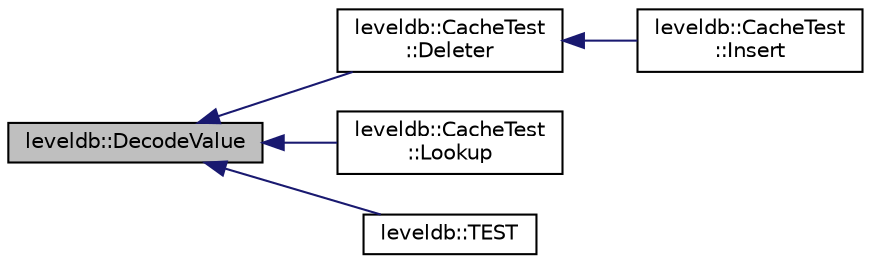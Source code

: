 digraph "leveldb::DecodeValue"
{
  edge [fontname="Helvetica",fontsize="10",labelfontname="Helvetica",labelfontsize="10"];
  node [fontname="Helvetica",fontsize="10",shape=record];
  rankdir="LR";
  Node1 [label="leveldb::DecodeValue",height=0.2,width=0.4,color="black", fillcolor="grey75", style="filled" fontcolor="black"];
  Node1 -> Node2 [dir="back",color="midnightblue",fontsize="10",style="solid"];
  Node2 [label="leveldb::CacheTest\l::Deleter",height=0.2,width=0.4,color="black", fillcolor="white", style="filled",URL="$classleveldb_1_1_cache_test.html#aa8d3ce31a1995da33810f2b5320089ab"];
  Node2 -> Node3 [dir="back",color="midnightblue",fontsize="10",style="solid"];
  Node3 [label="leveldb::CacheTest\l::Insert",height=0.2,width=0.4,color="black", fillcolor="white", style="filled",URL="$classleveldb_1_1_cache_test.html#ad7fc76253a92137e62aede17322c7286"];
  Node1 -> Node4 [dir="back",color="midnightblue",fontsize="10",style="solid"];
  Node4 [label="leveldb::CacheTest\l::Lookup",height=0.2,width=0.4,color="black", fillcolor="white", style="filled",URL="$classleveldb_1_1_cache_test.html#a90d19cd6098f10f809f0c3b94e8b3fc6"];
  Node1 -> Node5 [dir="back",color="midnightblue",fontsize="10",style="solid"];
  Node5 [label="leveldb::TEST",height=0.2,width=0.4,color="black", fillcolor="white", style="filled",URL="$namespaceleveldb.html#a4836206c2e46b6cbcd72fd2ab5e6a201"];
}
